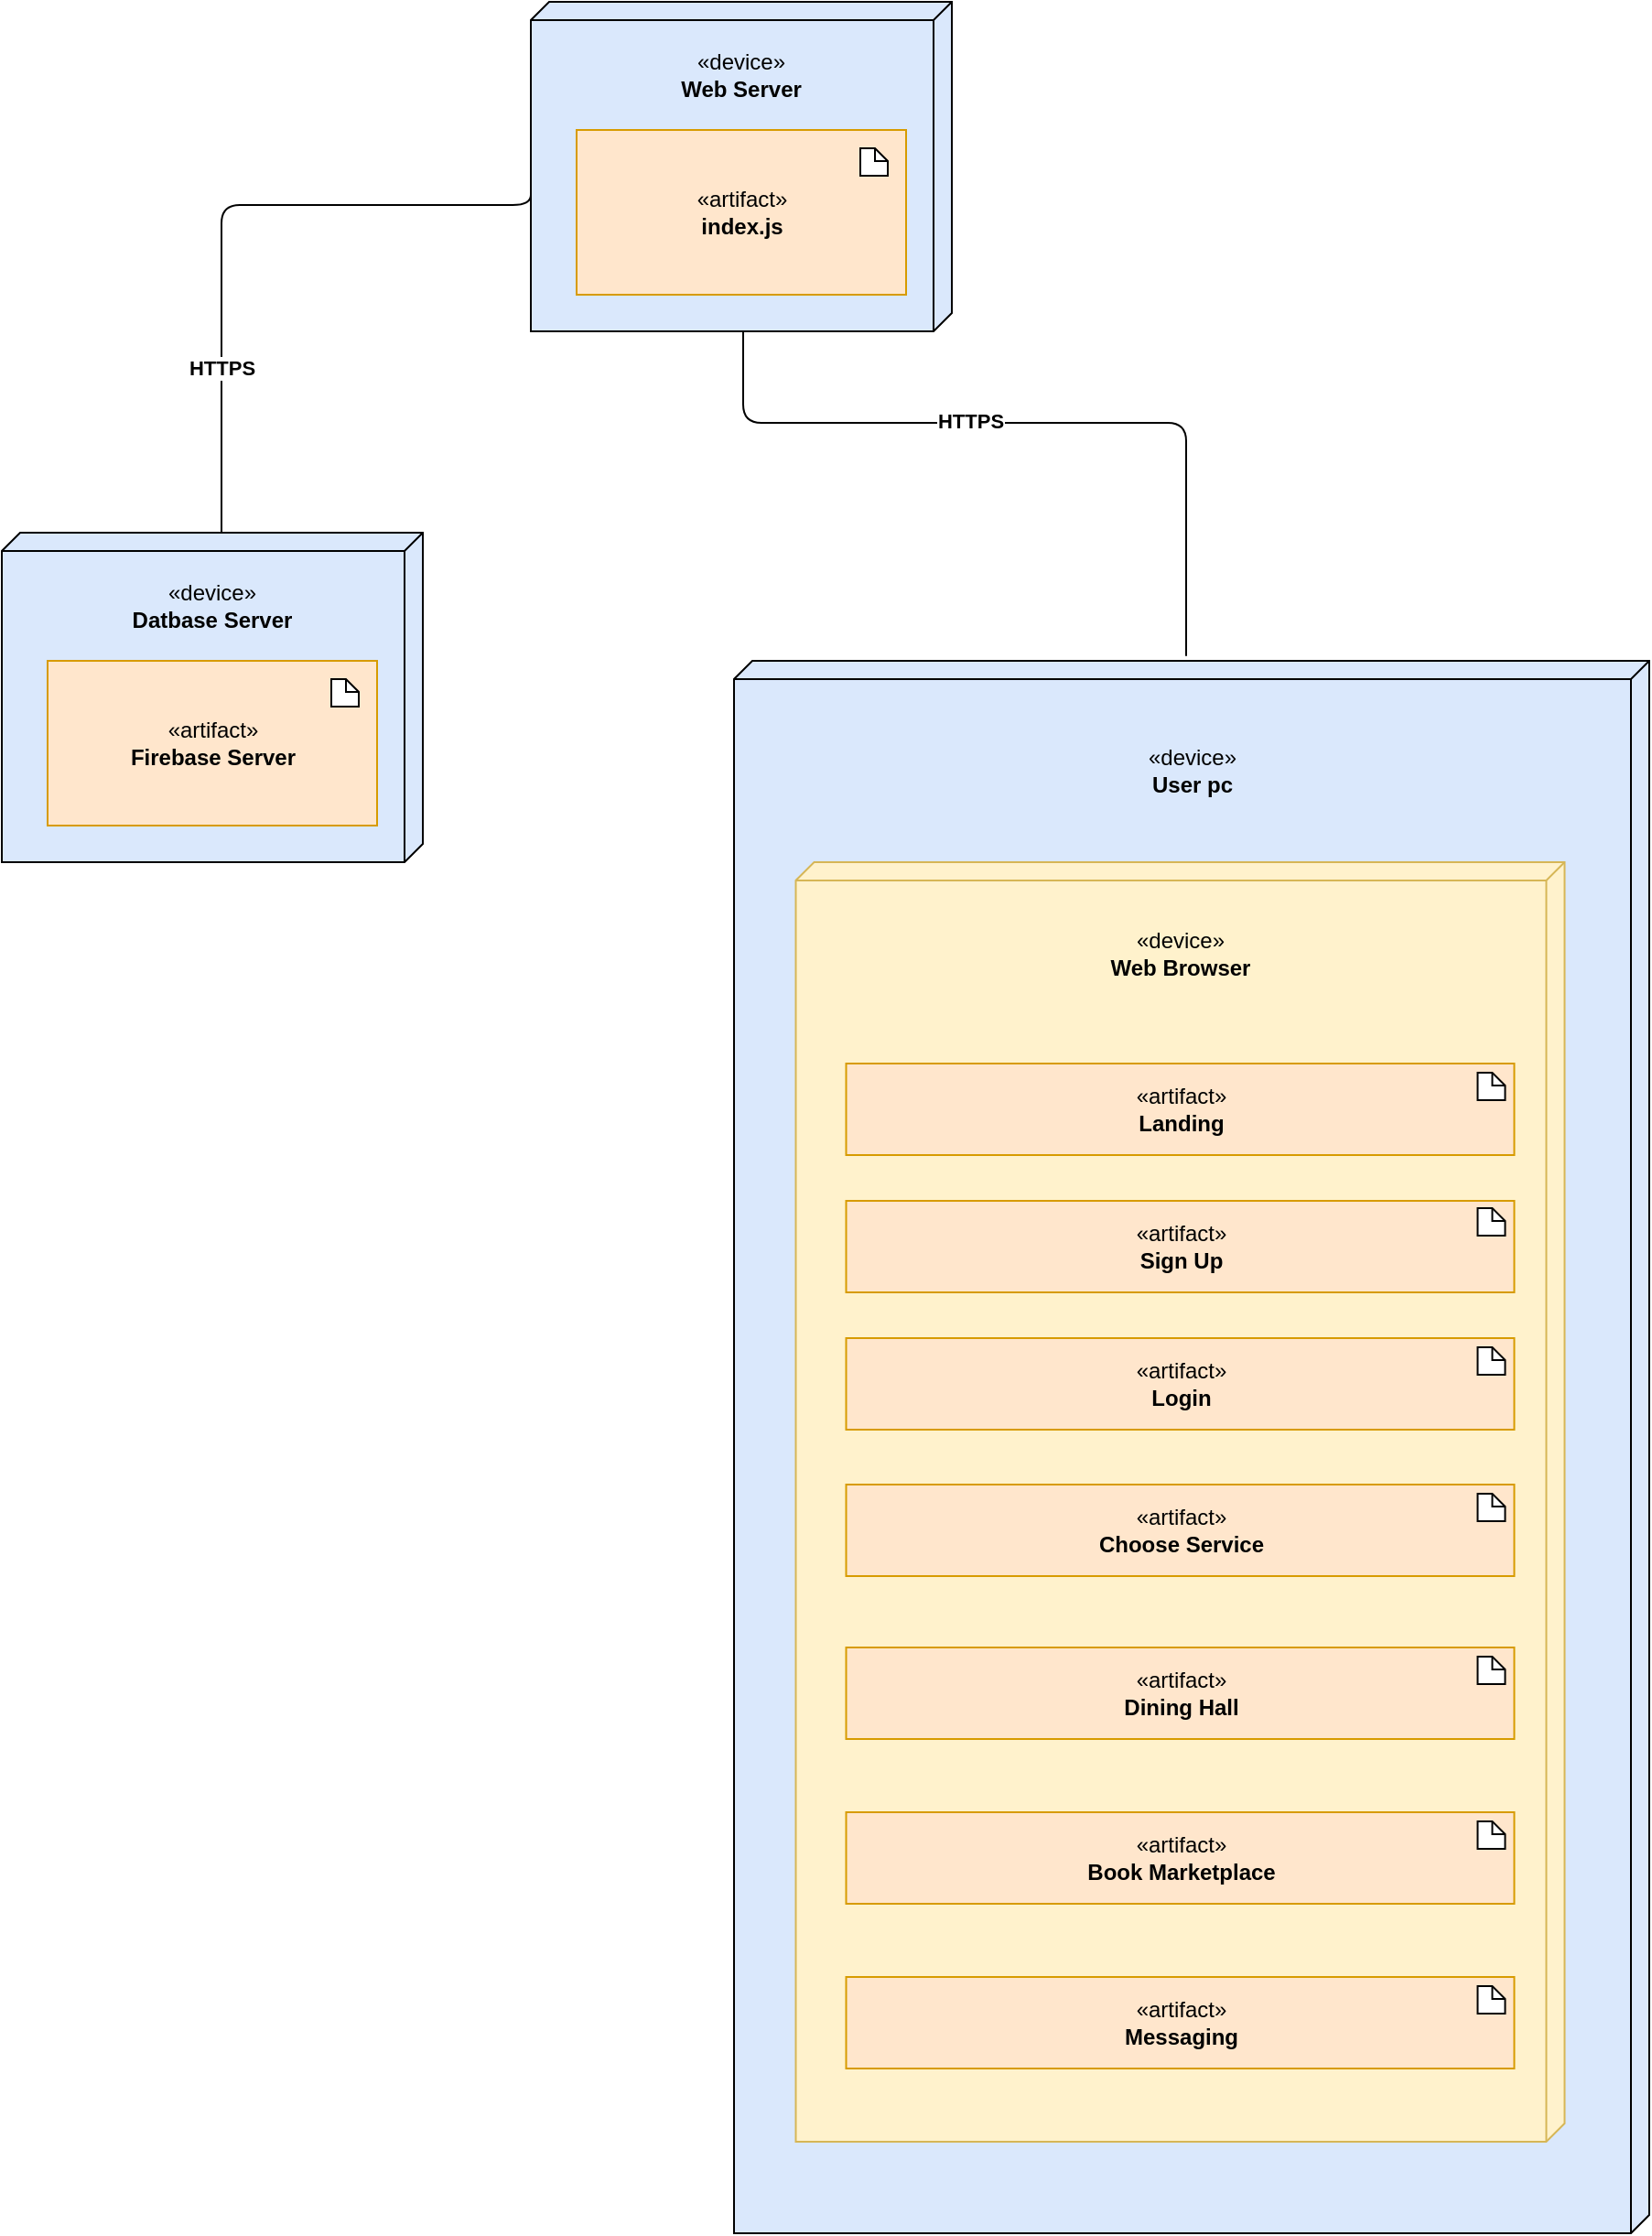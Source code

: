 <mxfile version="13.7.6" type="device"><diagram id="h35gtmF7PpJ5WM1OXV6h" name="Page-1"><mxGraphModel dx="2037" dy="1180" grid="1" gridSize="10" guides="1" tooltips="1" connect="1" arrows="1" fold="1" page="1" pageScale="1" pageWidth="1169" pageHeight="1654" math="0" shadow="0"><root><mxCell id="0"/><mxCell id="1" parent="0"/><mxCell id="BUMTonJEP0QXy0aF0ed2-1" value="&lt;div&gt;&lt;div style=&quot;text-align: center&quot;&gt;&lt;br&gt;&lt;/div&gt;&lt;/div&gt;" style="verticalAlign=top;align=left;spacingTop=8;spacingLeft=2;spacingRight=12;shape=cube;size=10;direction=south;fontStyle=4;html=1;fillColor=#dae8fc;" parent="1" vertex="1"><mxGeometry x="135" y="481" width="230" height="180" as="geometry"/></mxCell><mxCell id="BUMTonJEP0QXy0aF0ed2-3" value="" style="verticalAlign=top;align=left;spacingTop=8;spacingLeft=2;spacingRight=12;shape=cube;size=10;direction=south;fontStyle=4;html=1;fillColor=#dae8fc;" parent="1" vertex="1"><mxGeometry x="535" y="551" width="500" height="859" as="geometry"/></mxCell><mxCell id="BUMTonJEP0QXy0aF0ed2-18" value="«artifact»&lt;br&gt;&lt;b&gt;Firebase Server&lt;/b&gt;" style="html=1;dropTarget=0;fillColor=#ffe6cc;strokeColor=#d79b00;" parent="1" vertex="1"><mxGeometry x="160" y="551" width="180" height="90" as="geometry"/></mxCell><mxCell id="BUMTonJEP0QXy0aF0ed2-20" value="" style="shape=note;size=7;whiteSpace=wrap;html=1;" parent="1" vertex="1"><mxGeometry x="315" y="561" width="15" height="15" as="geometry"/></mxCell><mxCell id="BUMTonJEP0QXy0aF0ed2-22" value="&lt;span&gt;«device»&lt;/span&gt;&lt;br&gt;&lt;b&gt;Datbase Server&lt;/b&gt;" style="text;html=1;strokeColor=none;fillColor=none;align=center;verticalAlign=middle;whiteSpace=wrap;rounded=0;" parent="1" vertex="1"><mxGeometry x="196.25" y="511" width="107.5" height="20" as="geometry"/></mxCell><mxCell id="BUMTonJEP0QXy0aF0ed2-24" value="&lt;div&gt;&lt;div style=&quot;text-align: center&quot;&gt;&lt;br&gt;&lt;/div&gt;&lt;/div&gt;" style="verticalAlign=top;align=left;spacingTop=8;spacingLeft=2;spacingRight=12;shape=cube;size=10;direction=south;fontStyle=4;html=1;fillColor=#dae8fc;" parent="1" vertex="1"><mxGeometry x="424" y="191" width="230" height="180" as="geometry"/></mxCell><mxCell id="BUMTonJEP0QXy0aF0ed2-25" value="«artifact»&lt;br&gt;&lt;b&gt;index.js&lt;/b&gt;" style="html=1;dropTarget=0;fillColor=#ffe6cc;strokeColor=#d79b00;" parent="1" vertex="1"><mxGeometry x="449" y="261" width="180" height="90" as="geometry"/></mxCell><mxCell id="BUMTonJEP0QXy0aF0ed2-27" value="" style="shape=note;size=7;whiteSpace=wrap;html=1;" parent="1" vertex="1"><mxGeometry x="604" y="271" width="15" height="15" as="geometry"/></mxCell><mxCell id="BUMTonJEP0QXy0aF0ed2-28" value="&lt;span&gt;«device»&lt;/span&gt;&lt;br&gt;&lt;b&gt;Web Server&lt;/b&gt;" style="text;html=1;strokeColor=none;fillColor=none;align=center;verticalAlign=middle;whiteSpace=wrap;rounded=0;" parent="1" vertex="1"><mxGeometry x="485.25" y="221" width="107.5" height="20" as="geometry"/></mxCell><mxCell id="BUMTonJEP0QXy0aF0ed2-30" value="«device»&lt;br&gt;&lt;b&gt;User pc&lt;/b&gt;" style="text;html=1;align=center;verticalAlign=middle;resizable=0;points=[];autosize=1;" parent="1" vertex="1"><mxGeometry x="755" y="596" width="60" height="30" as="geometry"/></mxCell><mxCell id="BUMTonJEP0QXy0aF0ed2-32" value="&lt;div&gt;&lt;div style=&quot;text-align: center&quot;&gt;&lt;br&gt;&lt;/div&gt;&lt;/div&gt;" style="verticalAlign=top;align=left;spacingTop=8;spacingLeft=2;spacingRight=12;shape=cube;size=10;direction=south;fontStyle=4;html=1;fillColor=#fff2cc;strokeColor=#d6b656;" parent="1" vertex="1"><mxGeometry x="568.75" y="661" width="420" height="699" as="geometry"/></mxCell><mxCell id="BUMTonJEP0QXy0aF0ed2-33" value="«artifact»&lt;br&gt;&lt;b&gt;Landing&lt;/b&gt;" style="html=1;dropTarget=0;fillColor=#ffe6cc;strokeColor=#d79b00;" parent="1" vertex="1"><mxGeometry x="596.25" y="771" width="365" height="50" as="geometry"/></mxCell><mxCell id="BUMTonJEP0QXy0aF0ed2-34" value="" style="shape=note;size=7;whiteSpace=wrap;html=1;" parent="1" vertex="1"><mxGeometry x="941.25" y="776" width="15" height="15" as="geometry"/></mxCell><mxCell id="BUMTonJEP0QXy0aF0ed2-35" value="&lt;span&gt;«device»&lt;/span&gt;&lt;br&gt;&lt;b&gt;Web Browser&lt;/b&gt;" style="text;html=1;strokeColor=none;fillColor=none;align=center;verticalAlign=middle;whiteSpace=wrap;rounded=0;" parent="1" vertex="1"><mxGeometry x="725" y="701" width="107.5" height="20" as="geometry"/></mxCell><mxCell id="BUMTonJEP0QXy0aF0ed2-36" value="«artifact»&lt;br&gt;&lt;b&gt;Sign Up&lt;/b&gt;" style="html=1;dropTarget=0;fillColor=#ffe6cc;strokeColor=#d79b00;" parent="1" vertex="1"><mxGeometry x="596.25" y="846" width="365" height="50" as="geometry"/></mxCell><mxCell id="BUMTonJEP0QXy0aF0ed2-37" value="" style="shape=note;size=7;whiteSpace=wrap;html=1;" parent="1" vertex="1"><mxGeometry x="941.25" y="850" width="15" height="15" as="geometry"/></mxCell><mxCell id="BUMTonJEP0QXy0aF0ed2-38" value="«artifact»&lt;br&gt;&lt;b&gt;Login&lt;/b&gt;" style="html=1;dropTarget=0;fillColor=#ffe6cc;strokeColor=#d79b00;" parent="1" vertex="1"><mxGeometry x="596.25" y="921" width="365" height="50" as="geometry"/></mxCell><mxCell id="BUMTonJEP0QXy0aF0ed2-39" value="" style="shape=note;size=7;whiteSpace=wrap;html=1;" parent="1" vertex="1"><mxGeometry x="941.25" y="926" width="15" height="15" as="geometry"/></mxCell><mxCell id="BUMTonJEP0QXy0aF0ed2-41" value="«artifact»&lt;br&gt;&lt;b&gt;Choose Service&lt;/b&gt;" style="html=1;dropTarget=0;fillColor=#ffe6cc;strokeColor=#d79b00;" parent="1" vertex="1"><mxGeometry x="596.25" y="1001" width="365" height="50" as="geometry"/></mxCell><mxCell id="BUMTonJEP0QXy0aF0ed2-42" value="" style="shape=note;size=7;whiteSpace=wrap;html=1;" parent="1" vertex="1"><mxGeometry x="941.25" y="1006" width="15" height="15" as="geometry"/></mxCell><mxCell id="BUMTonJEP0QXy0aF0ed2-46" value="" style="endArrow=none;html=1;edgeStyle=orthogonalEdgeStyle;exitX=0;exitY=0;exitDx=0;exitDy=110;exitPerimeter=0;" parent="1" source="BUMTonJEP0QXy0aF0ed2-1" edge="1"><mxGeometry width="50" height="50" relative="1" as="geometry"><mxPoint x="255" y="476" as="sourcePoint"/><mxPoint x="424" y="291" as="targetPoint"/><Array as="points"><mxPoint x="255" y="302"/><mxPoint x="424" y="302"/></Array></mxGeometry></mxCell><mxCell id="bWkt_AeInwqC7vQmrxpi-1" value="HTTPS" style="edgeLabel;html=1;align=center;verticalAlign=middle;resizable=0;points=[];fontStyle=1" parent="BUMTonJEP0QXy0aF0ed2-46" vertex="1" connectable="0"><mxGeometry x="-0.499" relative="1" as="geometry"><mxPoint as="offset"/></mxGeometry></mxCell><mxCell id="BUMTonJEP0QXy0aF0ed2-51" value="" style="endArrow=none;html=1;edgeStyle=orthogonalEdgeStyle;exitX=-0.003;exitY=0.506;exitDx=0;exitDy=0;exitPerimeter=0;" parent="1" source="BUMTonJEP0QXy0aF0ed2-3" edge="1"><mxGeometry width="50" height="50" relative="1" as="geometry"><mxPoint x="775" y="421" as="sourcePoint"/><mxPoint x="540" y="371" as="targetPoint"/><Array as="points"><mxPoint x="782" y="421"/><mxPoint x="540" y="421"/></Array></mxGeometry></mxCell><mxCell id="bWkt_AeInwqC7vQmrxpi-2" value="HTTPS" style="edgeLabel;html=1;align=center;verticalAlign=middle;resizable=0;points=[];fontStyle=1" parent="BUMTonJEP0QXy0aF0ed2-51" vertex="1" connectable="0"><mxGeometry x="0.172" y="-1" relative="1" as="geometry"><mxPoint as="offset"/></mxGeometry></mxCell><mxCell id="bWkt_AeInwqC7vQmrxpi-3" value="«artifact»&lt;br&gt;&lt;b&gt;Dining Hall&lt;/b&gt;" style="html=1;dropTarget=0;fillColor=#ffe6cc;strokeColor=#d79b00;" parent="1" vertex="1"><mxGeometry x="596.25" y="1090" width="365" height="50" as="geometry"/></mxCell><mxCell id="bWkt_AeInwqC7vQmrxpi-4" value="" style="shape=note;size=7;whiteSpace=wrap;html=1;" parent="1" vertex="1"><mxGeometry x="941.25" y="1095" width="15" height="15" as="geometry"/></mxCell><mxCell id="bWkt_AeInwqC7vQmrxpi-5" value="«artifact»&lt;br&gt;&lt;b&gt;Book Marketplace&lt;/b&gt;" style="html=1;dropTarget=0;fillColor=#ffe6cc;strokeColor=#d79b00;" parent="1" vertex="1"><mxGeometry x="596.25" y="1180" width="365" height="50" as="geometry"/></mxCell><mxCell id="bWkt_AeInwqC7vQmrxpi-6" value="" style="shape=note;size=7;whiteSpace=wrap;html=1;" parent="1" vertex="1"><mxGeometry x="941.25" y="1185" width="15" height="15" as="geometry"/></mxCell><mxCell id="a2ETo7pmA5aKvxWBIhhg-1" value="«artifact»&lt;br&gt;&lt;b&gt;Messaging&lt;/b&gt;" style="html=1;dropTarget=0;fillColor=#ffe6cc;strokeColor=#d79b00;" vertex="1" parent="1"><mxGeometry x="596.25" y="1270" width="365" height="50" as="geometry"/></mxCell><mxCell id="a2ETo7pmA5aKvxWBIhhg-2" value="" style="shape=note;size=7;whiteSpace=wrap;html=1;" vertex="1" parent="1"><mxGeometry x="941.25" y="1275" width="15" height="15" as="geometry"/></mxCell></root></mxGraphModel></diagram></mxfile>